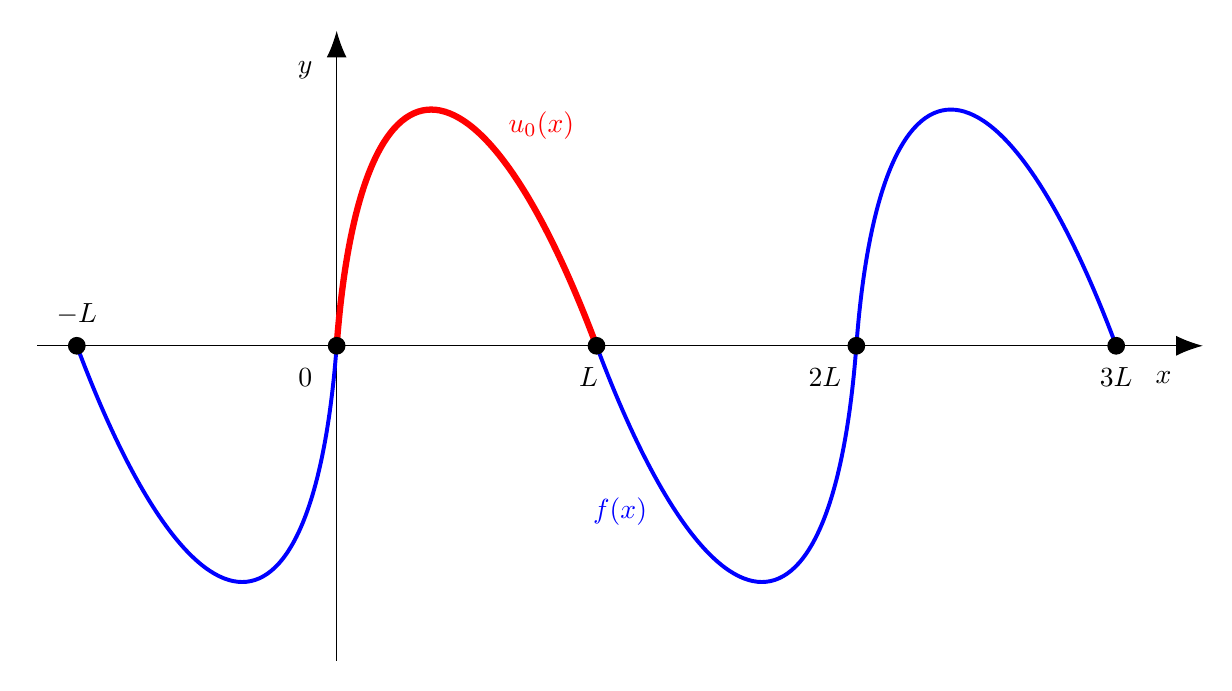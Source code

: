 % tex-fmt: off
\usetikzlibrary{arrows.meta}
\begin{tikzpicture}
  \tikzset{
    u0/.pic={
      \draw (0,0) .. controls (0.3,4) and (1.8,4) .. (3.3,0);
    }
  }
  \draw[-{Latex[scale=2]}] (-3.8,0) -- (11,0);
  \draw[-{Latex[scale=2]}] (0,-4) -- (0,4);
  \pic[rotate=180,line width=0.5mm,blue] at (0.0,0) {u0};
  \pic[line width=0.8mm,red] at (0,0) {u0};
  \pic[rotate=180,line width=0.5mm,blue] at (6.6,0) {u0};
  \pic[line width=0.5mm,blue] at (6.6,0) {u0};
  \draw (-0.4,-0.4) node {$0$};
  \draw (10.5,-0.4) node {$x$};
  \filldraw [black] (0,0) circle [radius=3pt]
                    (3.3,0) circle [radius=3pt]
                    (6.6,0) circle [radius=3pt]
                    (9.9,0) circle [radius=3pt]
                    (-3.3,0) circle [radius=3pt];
  \draw (-3.3,0.4) node {$-L$};
  \draw (3.2,-0.4) node {$L$};
  \draw (6.2,-0.4) node {$2L$};
  \draw (9.9,-0.4) node {$3L$};
  \draw (-0.4,3.5) node {$y$};
  \draw[red] (2.6,2.8) node {$u_0(x)$};
  \draw[blue] (3.6,-2.1) node {$f(x)$};
\end{tikzpicture}
